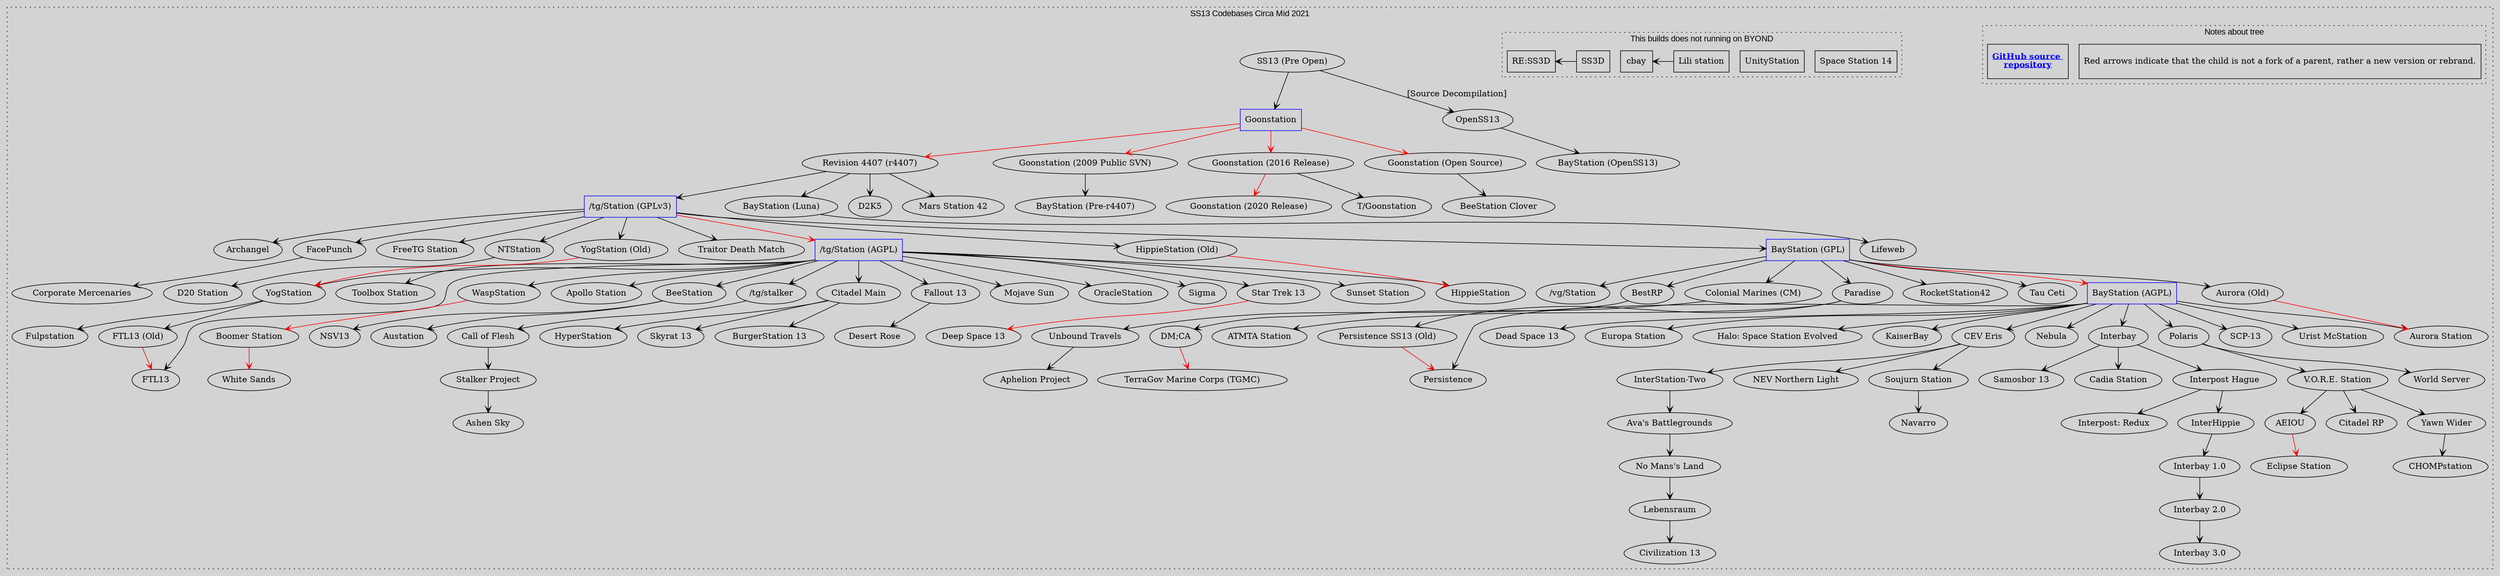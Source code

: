 digraph G {
	/// Attributes ///
	color    = "black"
	fontname = "Arial"
	fontsize = 14
	ratio    = "auto" //size = "30, 30"
	rankdir  = "LB"
	bgcolor  = lightgray
	//splines  = false

	graph [
		compound = true
	]
	edge [
		arrowhead = vee,
		arrowtail = vee,
		splines = curved
	]

	//
	subgraph "cluster Map"
	{
		//
		subgraph "cluster_note"
		{
			/// Attributes ///
			label    = "Notes about tree"
			style    = "dotted"
			rankdir  = "LB"
			compound = false
			rank     = same
			//pos      = "10,10!"

			node [
				shape    = rectangle,
				fontsize = 14,
				//width    = 3.5
				//height   = .08
				minlen = 1
			]
			edge [
				constraint = false
			]

			/// Nodes ///
			note1 [
				label  = "Red arrows indicate that the child is not a fork of a parent, rather a new version or rebrand.\l",
				width  = 4.5,
				height = .8
			]
			note2 [
				shape    = record,
				fontcolor = "blue"
				decorate=true
				label  = <<b><u>GitHub source <br/>repository</u></b>>,
				URL    = "https://github.com/CthulhuOnIce/SS13-Codebases",
				width  = 1.4,
				height = .8
			]
			//dummy_helper1 [style = "invis", width = 3]

			/// Edges ///
			//note1 -> note2 [style = "invis", constraint = false, dir = left] //, taillabel = "tail", lhead=cluster_0, constraint=false]
			//node [shape=record, height=.08, fontsize=11, width=3.5]
			//note1 -> dummy_helper1 [style = "invis"] //, taillabel = "tail", lhead=cluster_0, constraint=false]

		}

		//
		subgraph cluster_not_byond
		{
			/// Attributes ///
			label    = "This builds does not running on BYOND"
			style    = "dotted"
			//rankdir  = "LB"
			//compound = false
			//rank     = same

			node [
				shape    = rectangle,
				//fontsize = 14,
				//width    = 3.5
				//height   = .08
				minlen   = 1
			]
			edge [
				constraint = false
				dir = left
			]

			/// Nodes ///
			"Space Station 14" // added by: CthulhuOnIce
			"UnityStation" // added by: CthulhuOnIce
			"Lili station" // added by: Gesugao-san

			/// Edges ///
			"Lili station" -> "cbay" // added by: Gesugao-san
			"SS3D"         -> "RE:SS3D" // added by: CthulhuOnIce

		}

		/// Attributes ///
		label    = "SS13 Codebases Circa Mid 2021"
		labelloc = "top"
		style    = "dotted"
		//rankdir = "TB"
		//edge [constraint = true]

		/// Nodes ///
		"Goonstation" [shape = rectangle, color = blue] // added by: CthulhuOnIce
		"/tg/Station (GPLv3)" [shape = rectangle, color = blue] // added by: CthulhuOnIce
		"/tg/Station (AGPL)" [shape = rectangle, color = blue] // added by: CthulhuOnIce
		"BayStation (GPL)" [shape = rectangle, color = blue] // added by: CthulhuOnIce
		"BayStation (AGPL)" [shape = rectangle, color = blue] // added by: CthulhuOnIce

		/// Edges ///
		"/tg/stalker"                   -> "Call of Flesh" // added by: Gesugao-san
		"/tg/Station (AGPL)"            -> "/tg/stalker" // added by: Gesugao-san
		"/tg/Station (AGPL)"            -> "Apollo Station" // added by: CthulhuOnIce
		"/tg/Station (AGPL)"            -> "BeeStation" // added by: CthulhuOnIce
		"/tg/Station (AGPL)"            -> "Citadel Main" // added by: CthulhuOnIce
		"/tg/Station (AGPL)"            -> "Fallout 13" // added by: CthulhuOnIce
		"/tg/Station (AGPL)"            -> "FTL13" // added by: CthulhuOnIce
		"/tg/Station (AGPL)"            -> "HippieStation" // added by: CthulhuOnIce
		"/tg/Station (AGPL)"            -> "Mojave Sun" // added by: CthulhuOnIce
		"/tg/Station (AGPL)"            -> "OracleStation" // added by: CthulhuOnIce
		"/tg/Station (AGPL)"            -> "Sigma" // added by: Gesugao-san
		"/tg/Station (AGPL)"            -> "Star Trek 13" // added by: CthulhuOnIce
		"/tg/Station (AGPL)"            -> "Sunset Station" // added by: CthulhuOnIce
		"/tg/Station (AGPL)"            -> "Toolbox Station" // added by: CthulhuOnIce
		"/tg/Station (AGPL)"            -> "WaspStation" // added by: CthulhuOnIce
		"/tg/Station (AGPL)"            -> "YogStation" // added by: CthulhuOnIce
		"/tg/Station (GPLv3)"           -> "/tg/Station (AGPL)" [color = red] // added by: CthulhuOnIce
		"/tg/Station (GPLv3)"           -> "Archangel" // added by: CthulhuOnIce
		"/tg/Station (GPLv3)"           -> "BayStation (GPL)" // added by: CthulhuOnIce
		"/tg/Station (GPLv3)"           -> "FacePunch" // added by: CthulhuOnIce
		"/tg/Station (GPLv3)"           -> "FreeTG Station" // added by: Gesugao-san
		"/tg/Station (GPLv3)"           -> "HippieStation (Old)" // added by: CthulhuOnIce
		"/tg/Station (GPLv3)"           -> "NTStation" // added by: CthulhuOnIce
		"/tg/Station (GPLv3)"           -> "Traitor Death Match" // added by: CthulhuOnIce
		"/tg/Station (GPLv3)"           -> "YogStation (Old)" // added by: CthulhuOnIce
		"AEIOU"                         -> "Eclipse Station" [color = red] // added by: CthulhuOnIce
		"Aurora (Old)"                  -> "Aurora Station" [color = red] // added by: CthulhuOnIce
		"Ava's Battlegrounds"           -> "No Mans's Land" // added by: CthulhuOnIce
		"BayStation (AGPL)"             -> "Aurora Station" // added by: CthulhuOnIce
		"BayStation (AGPL)"             -> "CEV Eris" // added by: CthulhuOnIce
		"BayStation (AGPL)"             -> "Dead Space 13" // added by: CthulhuOnIce
		"BayStation (AGPL)"             -> "Europa Station" // added by: CthulhuOnIce
		"BayStation (AGPL)"             -> "Halo: Space Station Evolved" // added by: CthulhuOnIce
		"BayStation (AGPL)"             -> "Interbay" // added by: CthulhuOnIce
		"BayStation (AGPL)"             -> "KaiserBay" // added by: Gesugao-san
		"BayStation (AGPL)"             -> "Nebula" // added by: Gesugao-san
		"BayStation (AGPL)"             -> "Persistence" // added by: CthulhuOnIce
		"BayStation (AGPL)"             -> "Polaris" // added by: CthulhuOnIce
		"BayStation (AGPL)"             -> "SCP-13" // added by: CthulhuOnIce
		"BayStation (AGPL)"             -> "Urist McStation" // added by: CthulhuOnIce
		"BayStation (GPL)"              -> "/vg/Station" // added by: CthulhuOnIce
		"BayStation (GPL)"              -> "Aurora (Old)" // added by: CthulhuOnIce
		"BayStation (GPL)"              -> "BayStation (AGPL)" [color = red] // added by: CthulhuOnIce
		"BayStation (GPL)"              -> "BestRP" // added by: CthulhuOnIce
		"BayStation (GPL)"              -> "Colonial Marines (CM)" // added by: CthulhuOnIce
		"BayStation (GPL)"              -> "Paradise" // added by: CthulhuOnIce
		"BayStation (GPL)"              -> "RocketStation42" // added by: CthulhuOnIce
		"BayStation (GPL)"              -> "Tau Ceti" // added by: CthulhuOnIce
		"BayStation (Luna)"             -> "Lifeweb" // added by: CthulhuOnIce
		"BeeStation"                    -> "Austation" // added by: CthulhuOnIce
		"BeeStation"                    -> "NSV13" // added by: CthulhuOnIce
		"BestRP"                        -> "Unbound Travels" // added by: Gesugao-san
		"Boomer Station"                -> "White Sands" [color = red] // added by: Gesugao-san
		"Call of Flesh"                 -> "Stalker Project" // added by: Gesugao-san
		"CEV Eris"                      -> "InterStation-Two" // added by: CthulhuOnIce
		"CEV Eris"                      -> "NEV Northern Light" // added by: Gesugao-san
		"CEV Eris"                      -> "Soujurn Station"
		"Citadel Main"                  -> "BurgerStation 13" // added by: CthulhuOnIce
		"Citadel Main"                  -> "HyperStation" // added by: CthulhuOnIce
		"Citadel Main"                  -> "Skyrat 13" // added by: CthulhuOnIce
		"Colonial Marines (CM)"         -> "DM;CA" // added by: CthulhuOnIce
		"DM;CA"                         -> "TerraGov Marine Corps (TGMC)" [color = red] // added by: CthulhuOnIce
		"FacePunch"                     -> "Corporate Mercenaries" // added by: CthulhuOnIce
		"Fallout 13"                    -> "Desert Rose" // added by: CthulhuOnIce
		"FTL13 (Old)"                   -> "FTL13" [color = red] // added by: CthulhuOnIce
		"Goonstation (2009 Public SVN)" -> "BayStation (Pre-r4407)" // added by: Gesugao-san
		"Goonstation (2016 Release)"    -> "Goonstation (2020 Release)" [color = red] // added by: CthulhuOnIce
		"Goonstation (2016 Release)"    -> "T/Goonstation" // added by: CthulhuOnIce
		"Goonstation (Open Source)"     -> "BeeStation Clover" // added by: Gesugao-san
		"Goonstation"                   -> "Goonstation (2009 Public SVN)" [color = red] // added by: Gesugao-san
		"Goonstation"                   -> "Goonstation (2016 Release)" [color = red] // added by: CthulhuOnIce
		"Goonstation"                   -> "Goonstation (Open Source)" [color = red] // added by: CthulhuOnIce
		"Goonstation"                   -> "Revision 4407 (r4407)" [color = red] // added by: CthulhuOnIce
		"HippieStation (Old)"           -> "HippieStation" [color = red] // added by: Gesugao-san
		"Interbay 1.0"                  -> "Interbay 2.0" // added by: Gesugao-san
		"Interbay 2.0"                  -> "Interbay 3.0" // added by: Gesugao-san
		"Interbay"                      -> "Cadia Station" // added by: Gesugao-san
		"Interbay"                      -> "Interpost Hague" // added by: CthulhuOnIce
		"Interbay"                      -> "Samosbor 13" // added by: Gesugao-san
		"InterHippie"                   -> "Interbay 1.0" // added by: Gesugao-san
		"Interpost Hague"               -> "InterHippie" // added by: Gesugao-san
		"Interpost Hague"               -> "Interpost: Redux" // added by: Gesugao-san
		"InterStation-Two"              -> "Ava's Battlegrounds" // added by: CthulhuOnIce
		"Lebensraum"                    -> "Civilization 13" // added by: CthulhuOnIce
		"No Mans's Land"                -> "Lebensraum" // added by: CthulhuOnIce
		"NTStation"                     -> "D20 Station" // added by: CthulhuOnIce
		"OpenSS13"                      -> "BayStation (OpenSS13)"
		"Paradise"                      -> "ATMTA Station" // added by: Gesugao-san
		"Paradise"                      -> "Persistence SS13 (Old)" // added by: CthulhuOnIce
		"Persistence SS13 (Old)"        -> "Persistence" [color = red] // added by: Gesugao-san
		"Polaris"                       -> "V.O.R.E. Station" // added by: CthulhuOnIce
		"Polaris"                       -> "World Server" // added by: CthulhuOnIce
		"Revision 4407 (r4407)"         -> "/tg/Station (GPLv3)" // added by: CthulhuOnIce, edited: Gesugao-san
		"Revision 4407 (r4407)"         -> "BayStation (Luna)" // added by: CthulhuOnIce
		"Revision 4407 (r4407)"         -> "D2K5" // added by: CthulhuOnIce
		"Revision 4407 (r4407)"         -> "Mars Station 42" // added by: CthulhuOnIce
		"Soujurn Station"               -> "Navarro" // added by: Gesugao-san
		"SS13 (Pre Open)"               -> "Goonstation" // added by: CthulhuOnIce
		"SS13 (Pre Open)"               -> "OpenSS13" [label = "[Source Decompilation]"] // added by: CthulhuOnIce
		"Stalker Project"               -> "Ashen Sky" // added by: Gesugao-san
		"Star Trek 13"                  -> "Deep Space 13" [color = red] // added by: CthulhuOnIce
		"Unbound Travels"               -> "Aphelion Project" // added by: Gesugao-san
		"V.O.R.E. Station"              -> "AEIOU" // added by: CthulhuOnIce
		"V.O.R.E. Station"              -> "Citadel RP" // added by: CthulhuOnIce
		"V.O.R.E. Station"              -> "Yawn Wider" // added by: CthulhuOnIce
		"WaspStation"                   -> "Boomer Station" [color = red] // added by: CthulhuOnIce
		"Yawn Wider"                    -> "CHOMPstation" // added by: CthulhuOnIce
		"YogStation (Old)"              -> "YogStation" [color = red] // added by: CthulhuOnIce
		"YogStation"                    -> "FTL13 (Old)" // added by: CthulhuOnIce, edited: quardbreak
		"YogStation"                    -> "Fulpstation" // added by: CthulhuOnIce
	}
}
